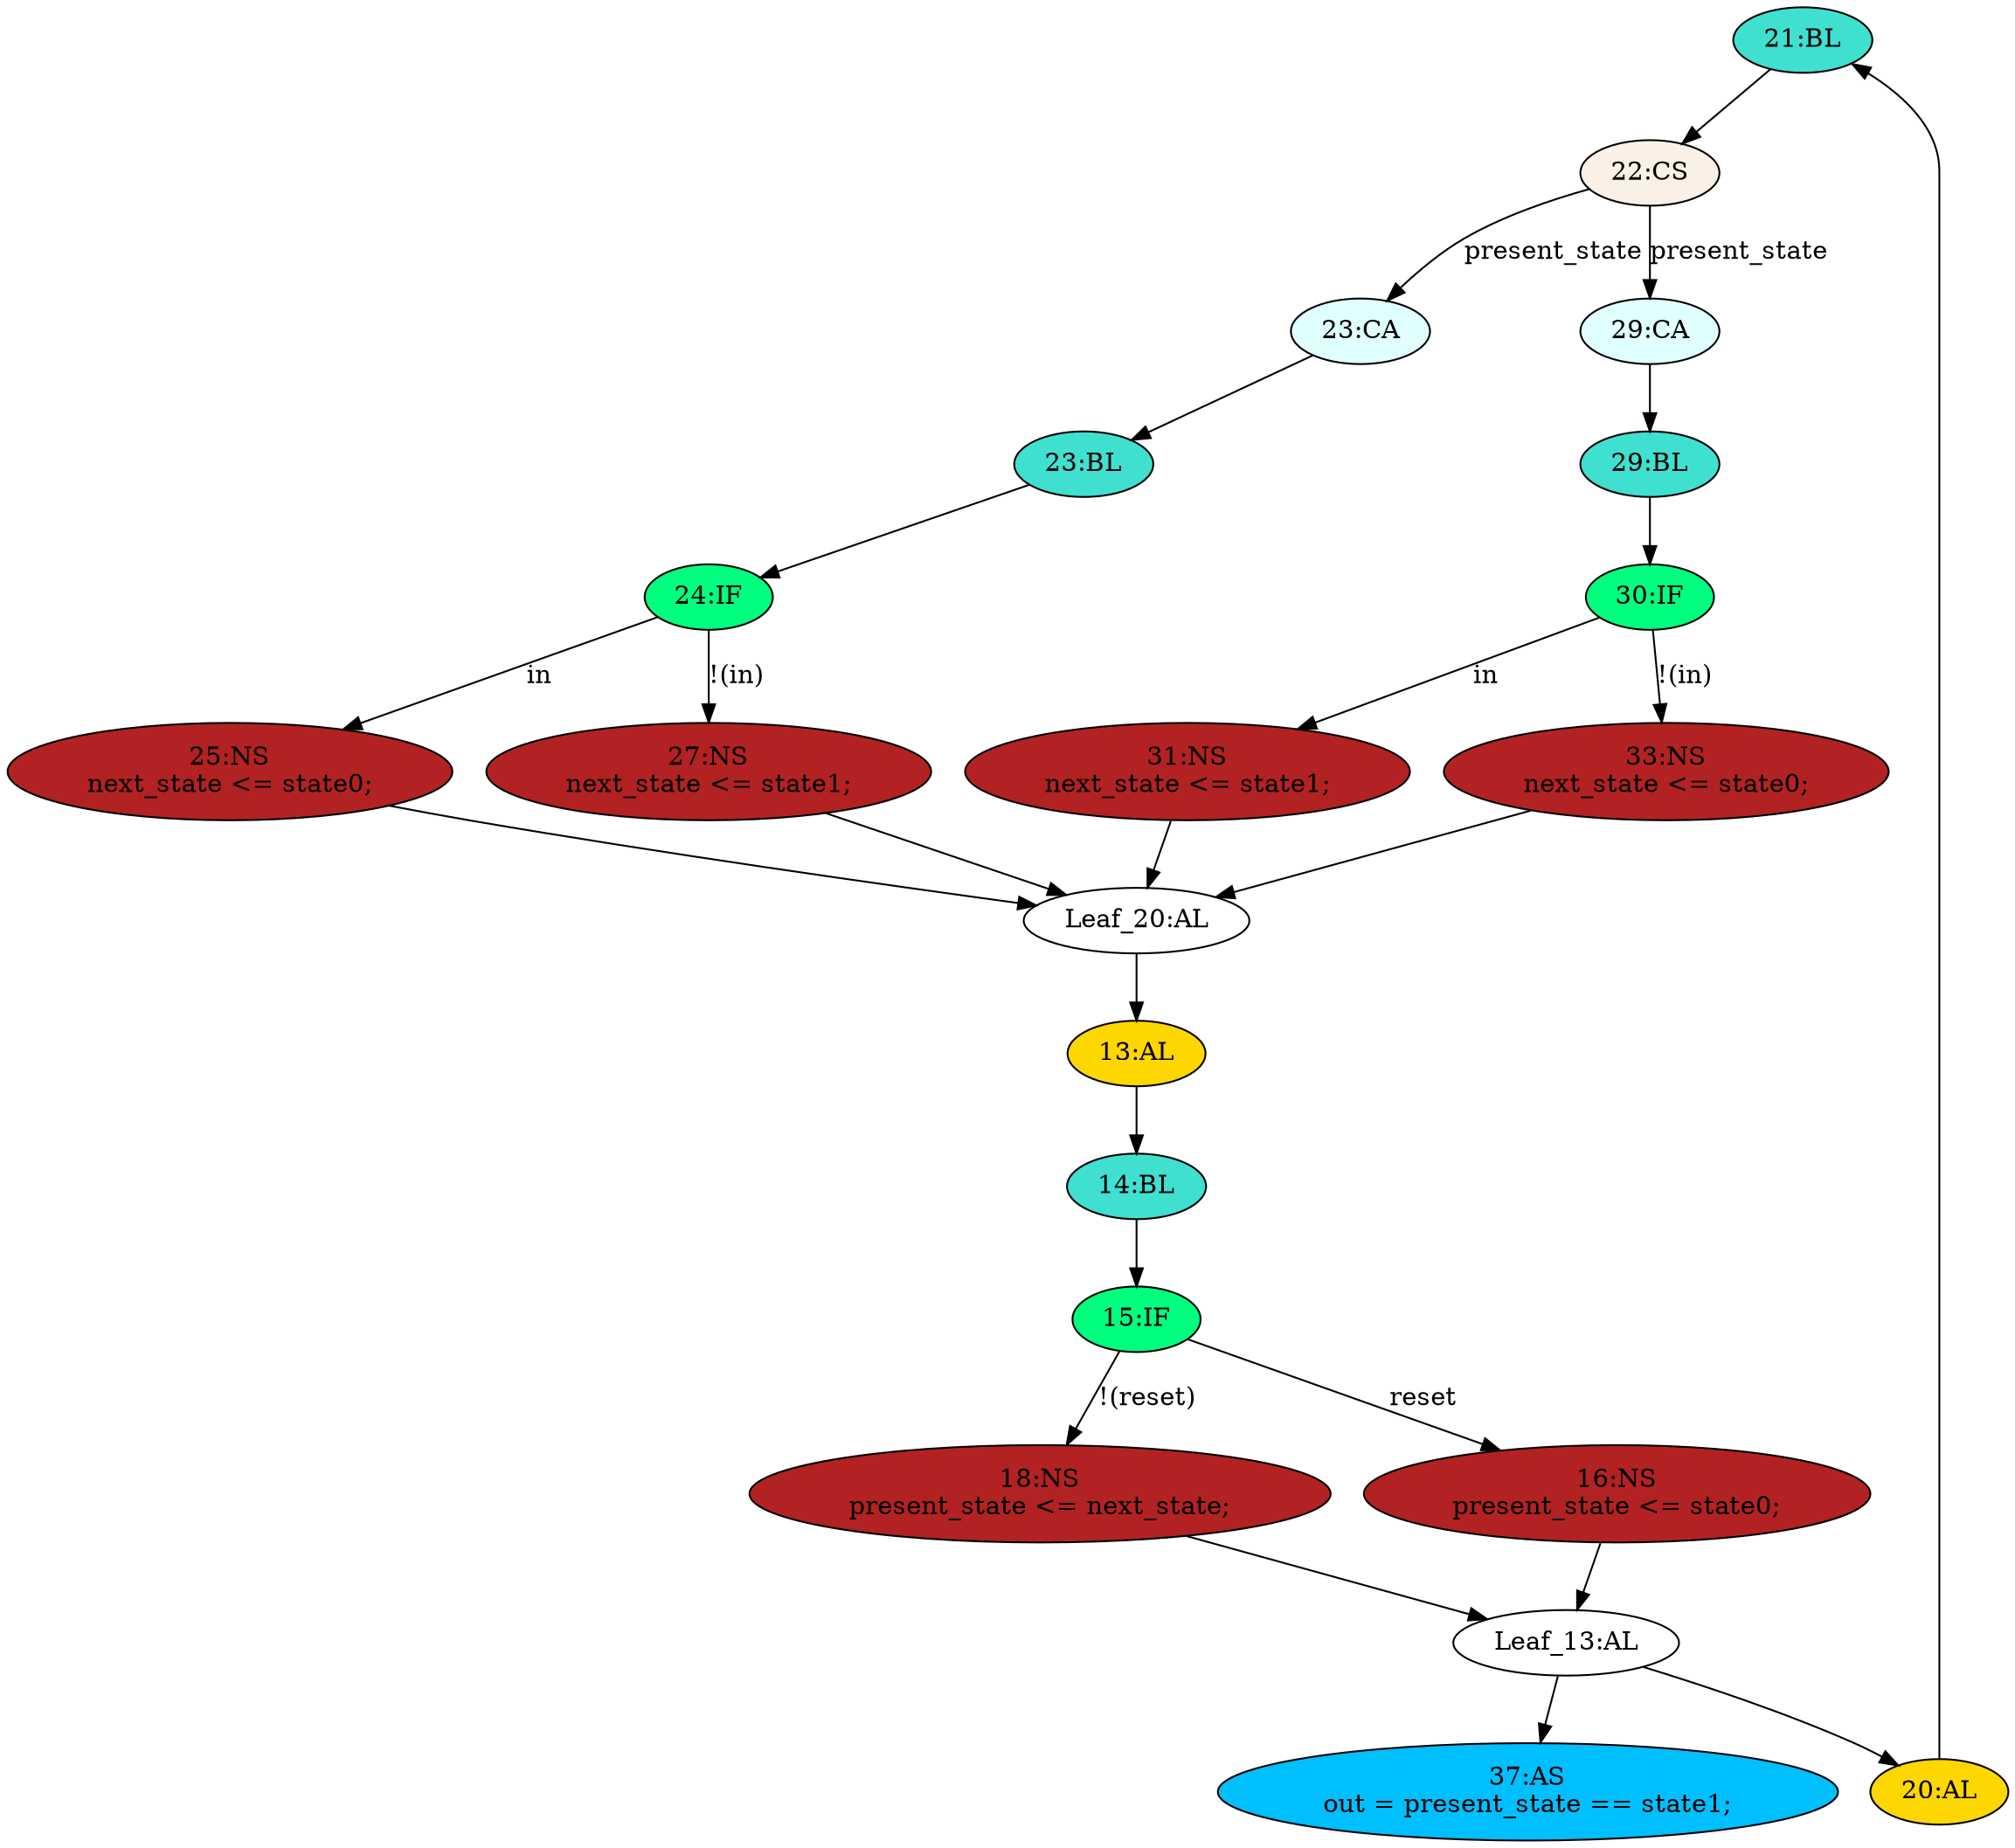 strict digraph "compose( ,  )" {
	node [label="\N"];
	"21:BL"	[ast="<pyverilog.vparser.ast.Block object at 0x7f0c8a8fdd10>",
		fillcolor=turquoise,
		label="21:BL",
		statements="[]",
		style=filled,
		typ=Block];
	"22:CS"	[ast="<pyverilog.vparser.ast.CaseStatement object at 0x7f0c8a960f90>",
		fillcolor=linen,
		label="22:CS",
		statements="[]",
		style=filled,
		typ=CaseStatement];
	"21:BL" -> "22:CS"	[cond="[]",
		lineno=None];
	"31:NS"	[ast="<pyverilog.vparser.ast.NonblockingSubstitution object at 0x7f0c8a558b10>",
		fillcolor=firebrick,
		label="31:NS
next_state <= state1;",
		statements="[<pyverilog.vparser.ast.NonblockingSubstitution object at 0x7f0c8a558b10>]",
		style=filled,
		typ=NonblockingSubstitution];
	"Leaf_20:AL"	[def_var="['next_state']",
		label="Leaf_20:AL"];
	"31:NS" -> "Leaf_20:AL"	[cond="[]",
		lineno=None];
	"33:NS"	[ast="<pyverilog.vparser.ast.NonblockingSubstitution object at 0x7f0c8a558350>",
		fillcolor=firebrick,
		label="33:NS
next_state <= state0;",
		statements="[<pyverilog.vparser.ast.NonblockingSubstitution object at 0x7f0c8a558350>]",
		style=filled,
		typ=NonblockingSubstitution];
	"33:NS" -> "Leaf_20:AL"	[cond="[]",
		lineno=None];
	"24:IF"	[ast="<pyverilog.vparser.ast.IfStatement object at 0x7f0c8a8e6550>",
		fillcolor=springgreen,
		label="24:IF",
		statements="[]",
		style=filled,
		typ=IfStatement];
	"25:NS"	[ast="<pyverilog.vparser.ast.NonblockingSubstitution object at 0x7f0c8ad01610>",
		fillcolor=firebrick,
		label="25:NS
next_state <= state0;",
		statements="[<pyverilog.vparser.ast.NonblockingSubstitution object at 0x7f0c8ad01610>]",
		style=filled,
		typ=NonblockingSubstitution];
	"24:IF" -> "25:NS"	[cond="['in']",
		label=in,
		lineno=24];
	"27:NS"	[ast="<pyverilog.vparser.ast.NonblockingSubstitution object at 0x7f0c8a9607d0>",
		fillcolor=firebrick,
		label="27:NS
next_state <= state1;",
		statements="[<pyverilog.vparser.ast.NonblockingSubstitution object at 0x7f0c8a9607d0>]",
		style=filled,
		typ=NonblockingSubstitution];
	"24:IF" -> "27:NS"	[cond="['in']",
		label="!(in)",
		lineno=24];
	"30:IF"	[ast="<pyverilog.vparser.ast.IfStatement object at 0x7f0c8c1e8ad0>",
		fillcolor=springgreen,
		label="30:IF",
		statements="[]",
		style=filled,
		typ=IfStatement];
	"30:IF" -> "31:NS"	[cond="['in']",
		label=in,
		lineno=30];
	"30:IF" -> "33:NS"	[cond="['in']",
		label="!(in)",
		lineno=30];
	"23:CA"	[ast="<pyverilog.vparser.ast.Case object at 0x7f0c8a8e6750>",
		fillcolor=lightcyan,
		label="23:CA",
		statements="[]",
		style=filled,
		typ=Case];
	"23:BL"	[ast="<pyverilog.vparser.ast.Block object at 0x7f0c8a8e6ad0>",
		fillcolor=turquoise,
		label="23:BL",
		statements="[]",
		style=filled,
		typ=Block];
	"23:CA" -> "23:BL"	[cond="[]",
		lineno=None];
	"13:AL"	[ast="<pyverilog.vparser.ast.Always object at 0x7f0c8a8e34d0>",
		clk_sens=True,
		fillcolor=gold,
		label="13:AL",
		sens="['clk']",
		statements="[]",
		style=filled,
		typ=Always,
		use_var="['reset', 'next_state']"];
	"14:BL"	[ast="<pyverilog.vparser.ast.Block object at 0x7f0c8a8e3610>",
		fillcolor=turquoise,
		label="14:BL",
		statements="[]",
		style=filled,
		typ=Block];
	"13:AL" -> "14:BL"	[cond="[]",
		lineno=None];
	"37:AS"	[ast="<pyverilog.vparser.ast.Assign object at 0x7f0c8a558610>",
		def_var="['out']",
		fillcolor=deepskyblue,
		label="37:AS
out = present_state == state1;",
		statements="[]",
		style=filled,
		typ=Assign,
		use_var="['present_state']"];
	"18:NS"	[ast="<pyverilog.vparser.ast.NonblockingSubstitution object at 0x7f0c8a8f1390>",
		fillcolor=firebrick,
		label="18:NS
present_state <= next_state;",
		statements="[<pyverilog.vparser.ast.NonblockingSubstitution object at 0x7f0c8a8f1390>]",
		style=filled,
		typ=NonblockingSubstitution];
	"Leaf_13:AL"	[def_var="['present_state']",
		label="Leaf_13:AL"];
	"18:NS" -> "Leaf_13:AL"	[cond="[]",
		lineno=None];
	"25:NS" -> "Leaf_20:AL"	[cond="[]",
		lineno=None];
	"29:BL"	[ast="<pyverilog.vparser.ast.Block object at 0x7f0c8a960d10>",
		fillcolor=turquoise,
		label="29:BL",
		statements="[]",
		style=filled,
		typ=Block];
	"29:BL" -> "30:IF"	[cond="[]",
		lineno=None];
	"23:BL" -> "24:IF"	[cond="[]",
		lineno=None];
	"20:AL"	[ast="<pyverilog.vparser.ast.Always object at 0x7f0c8a8e6650>",
		clk_sens=False,
		fillcolor=gold,
		label="20:AL",
		sens="['in', 'present_state']",
		statements="[]",
		style=filled,
		typ=Always,
		use_var="['present_state', 'in']"];
	"20:AL" -> "21:BL"	[cond="[]",
		lineno=None];
	"15:IF"	[ast="<pyverilog.vparser.ast.IfStatement object at 0x7f0c8a88e4d0>",
		fillcolor=springgreen,
		label="15:IF",
		statements="[]",
		style=filled,
		typ=IfStatement];
	"14:BL" -> "15:IF"	[cond="[]",
		lineno=None];
	"16:NS"	[ast="<pyverilog.vparser.ast.NonblockingSubstitution object at 0x7f0c8a88e550>",
		fillcolor=firebrick,
		label="16:NS
present_state <= state0;",
		statements="[<pyverilog.vparser.ast.NonblockingSubstitution object at 0x7f0c8a88e550>]",
		style=filled,
		typ=NonblockingSubstitution];
	"16:NS" -> "Leaf_13:AL"	[cond="[]",
		lineno=None];
	"Leaf_13:AL" -> "37:AS";
	"Leaf_13:AL" -> "20:AL";
	"22:CS" -> "23:CA"	[cond="['present_state']",
		label=present_state,
		lineno=22];
	"29:CA"	[ast="<pyverilog.vparser.ast.Case object at 0x7f0c8a960450>",
		fillcolor=lightcyan,
		label="29:CA",
		statements="[]",
		style=filled,
		typ=Case];
	"22:CS" -> "29:CA"	[cond="['present_state']",
		label=present_state,
		lineno=22];
	"27:NS" -> "Leaf_20:AL"	[cond="[]",
		lineno=None];
	"15:IF" -> "18:NS"	[cond="['reset']",
		label="!(reset)",
		lineno=15];
	"15:IF" -> "16:NS"	[cond="['reset']",
		label=reset,
		lineno=15];
	"Leaf_20:AL" -> "13:AL";
	"29:CA" -> "29:BL"	[cond="[]",
		lineno=None];
}
